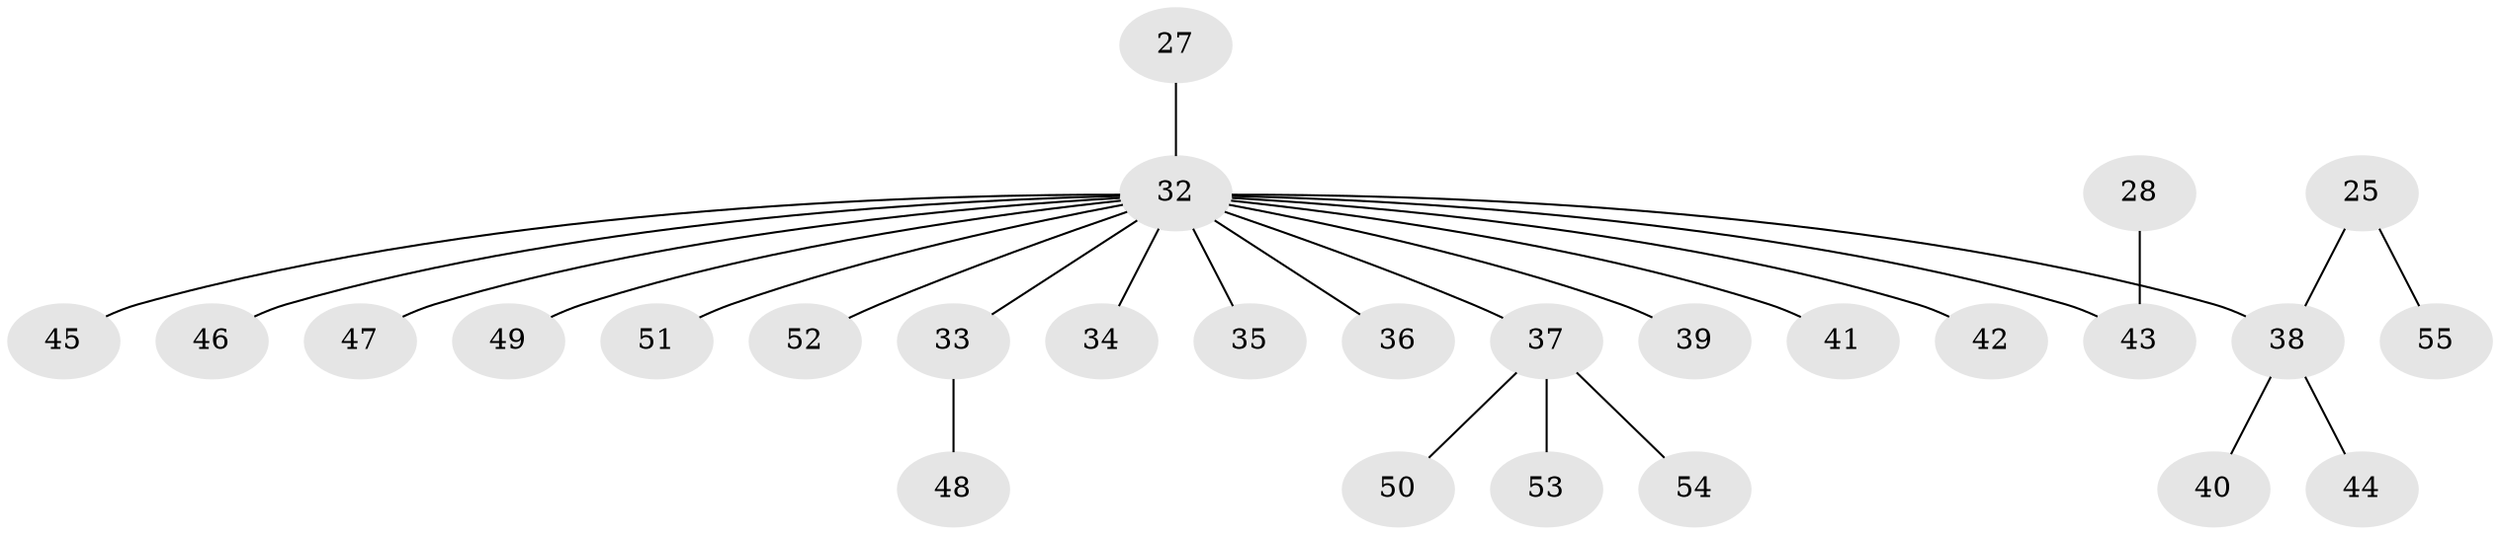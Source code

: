 // original degree distribution, {7: 0.01818181818181818, 5: 0.05454545454545454, 4: 0.05454545454545454, 3: 0.12727272727272726, 2: 0.21818181818181817, 1: 0.5272727272727272}
// Generated by graph-tools (version 1.1) at 2025/53/03/09/25 04:53:21]
// undirected, 27 vertices, 26 edges
graph export_dot {
graph [start="1"]
  node [color=gray90,style=filled];
  25;
  27;
  28;
  32 [super="+1+3+5+2+8+7+21+13+29+9+10+31+12+30+14+15+16+17+19+23+22+24"];
  33;
  34;
  35;
  36;
  37;
  38 [super="+18"];
  39;
  40;
  41;
  42;
  43 [super="+26"];
  44;
  45;
  46;
  47;
  48;
  49;
  50;
  51;
  52;
  53;
  54;
  55;
  25 -- 55;
  25 -- 38;
  27 -- 32;
  28 -- 43;
  32 -- 37;
  32 -- 35;
  32 -- 51;
  32 -- 49;
  32 -- 47;
  32 -- 42;
  32 -- 43;
  32 -- 41;
  32 -- 36;
  32 -- 46;
  32 -- 39;
  32 -- 45;
  32 -- 34;
  32 -- 38;
  32 -- 33;
  32 -- 52;
  33 -- 48;
  37 -- 50;
  37 -- 53;
  37 -- 54;
  38 -- 40;
  38 -- 44;
}
